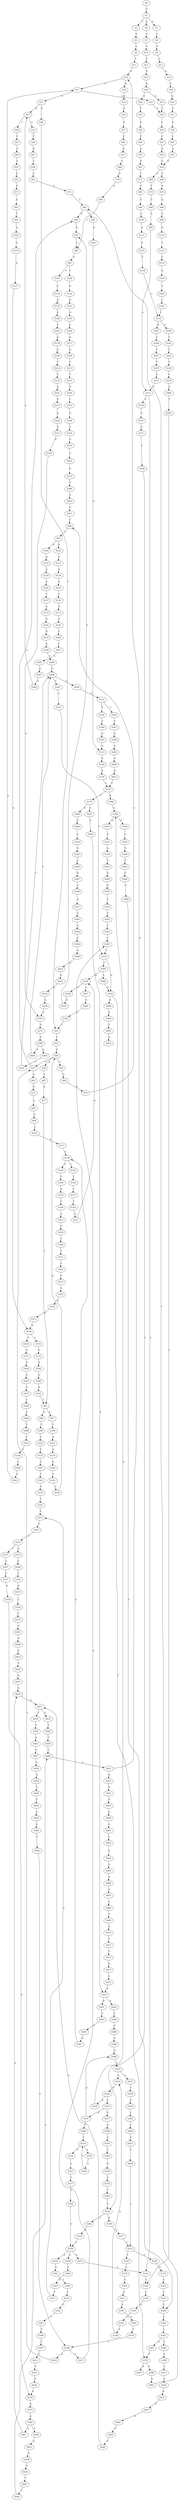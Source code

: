 strict digraph  {
	S0 -> S1 [ label = G ];
	S1 -> S2 [ label = T ];
	S1 -> S3 [ label = G ];
	S1 -> S4 [ label = C ];
	S2 -> S5 [ label = C ];
	S3 -> S6 [ label = C ];
	S4 -> S7 [ label = A ];
	S5 -> S8 [ label = C ];
	S6 -> S9 [ label = T ];
	S7 -> S10 [ label = C ];
	S8 -> S11 [ label = C ];
	S9 -> S12 [ label = C ];
	S10 -> S13 [ label = C ];
	S11 -> S14 [ label = G ];
	S12 -> S15 [ label = A ];
	S13 -> S16 [ label = G ];
	S14 -> S17 [ label = A ];
	S14 -> S18 [ label = G ];
	S15 -> S19 [ label = C ];
	S16 -> S20 [ label = A ];
	S17 -> S21 [ label = A ];
	S17 -> S22 [ label = G ];
	S18 -> S23 [ label = A ];
	S19 -> S24 [ label = G ];
	S20 -> S25 [ label = G ];
	S20 -> S26 [ label = A ];
	S21 -> S27 [ label = A ];
	S21 -> S28 [ label = G ];
	S22 -> S29 [ label = T ];
	S23 -> S30 [ label = G ];
	S24 -> S31 [ label = T ];
	S25 -> S29 [ label = T ];
	S26 -> S32 [ label = T ];
	S27 -> S33 [ label = G ];
	S27 -> S34 [ label = C ];
	S28 -> S35 [ label = T ];
	S29 -> S36 [ label = C ];
	S30 -> S37 [ label = G ];
	S31 -> S38 [ label = C ];
	S32 -> S39 [ label = G ];
	S33 -> S40 [ label = T ];
	S34 -> S41 [ label = C ];
	S35 -> S42 [ label = C ];
	S36 -> S43 [ label = C ];
	S37 -> S44 [ label = C ];
	S38 -> S45 [ label = C ];
	S39 -> S46 [ label = T ];
	S40 -> S47 [ label = G ];
	S41 -> S48 [ label = C ];
	S42 -> S49 [ label = G ];
	S43 -> S50 [ label = A ];
	S44 -> S51 [ label = G ];
	S45 -> S52 [ label = A ];
	S46 -> S53 [ label = A ];
	S47 -> S54 [ label = T ];
	S48 -> S55 [ label = C ];
	S49 -> S56 [ label = C ];
	S49 -> S57 [ label = T ];
	S49 -> S58 [ label = A ];
	S50 -> S59 [ label = G ];
	S51 -> S60 [ label = T ];
	S52 -> S59 [ label = G ];
	S53 -> S61 [ label = G ];
	S54 -> S62 [ label = C ];
	S55 -> S63 [ label = G ];
	S56 -> S64 [ label = G ];
	S57 -> S65 [ label = A ];
	S57 -> S66 [ label = G ];
	S58 -> S67 [ label = G ];
	S59 -> S68 [ label = T ];
	S59 -> S69 [ label = C ];
	S60 -> S70 [ label = G ];
	S61 -> S71 [ label = T ];
	S62 -> S72 [ label = G ];
	S63 -> S73 [ label = A ];
	S64 -> S74 [ label = G ];
	S65 -> S75 [ label = A ];
	S66 -> S76 [ label = G ];
	S67 -> S77 [ label = G ];
	S68 -> S78 [ label = A ];
	S69 -> S79 [ label = T ];
	S70 -> S80 [ label = G ];
	S71 -> S81 [ label = T ];
	S72 -> S82 [ label = T ];
	S73 -> S83 [ label = C ];
	S74 -> S84 [ label = C ];
	S75 -> S85 [ label = G ];
	S76 -> S86 [ label = T ];
	S77 -> S87 [ label = T ];
	S78 -> S88 [ label = G ];
	S79 -> S89 [ label = T ];
	S80 -> S86 [ label = T ];
	S81 -> S90 [ label = T ];
	S82 -> S91 [ label = C ];
	S82 -> S66 [ label = G ];
	S83 -> S92 [ label = T ];
	S84 -> S93 [ label = T ];
	S85 -> S94 [ label = A ];
	S86 -> S95 [ label = A ];
	S87 -> S96 [ label = G ];
	S87 -> S97 [ label = A ];
	S88 -> S98 [ label = G ];
	S89 -> S99 [ label = C ];
	S90 -> S100 [ label = C ];
	S91 -> S101 [ label = G ];
	S92 -> S102 [ label = A ];
	S93 -> S103 [ label = A ];
	S93 -> S104 [ label = G ];
	S94 -> S105 [ label = C ];
	S95 -> S106 [ label = T ];
	S95 -> S107 [ label = C ];
	S96 -> S108 [ label = T ];
	S97 -> S109 [ label = T ];
	S98 -> S110 [ label = G ];
	S99 -> S111 [ label = A ];
	S100 -> S112 [ label = A ];
	S101 -> S113 [ label = G ];
	S102 -> S114 [ label = G ];
	S103 -> S115 [ label = T ];
	S104 -> S116 [ label = G ];
	S105 -> S117 [ label = G ];
	S106 -> S118 [ label = G ];
	S107 -> S119 [ label = C ];
	S108 -> S120 [ label = C ];
	S109 -> S121 [ label = A ];
	S110 -> S122 [ label = T ];
	S111 -> S123 [ label = T ];
	S111 -> S124 [ label = C ];
	S112 -> S125 [ label = C ];
	S113 -> S126 [ label = A ];
	S114 -> S127 [ label = A ];
	S115 -> S128 [ label = A ];
	S116 -> S129 [ label = A ];
	S117 -> S130 [ label = G ];
	S118 -> S131 [ label = A ];
	S119 -> S132 [ label = G ];
	S120 -> S133 [ label = C ];
	S121 -> S134 [ label = A ];
	S122 -> S135 [ label = C ];
	S123 -> S136 [ label = C ];
	S124 -> S137 [ label = G ];
	S125 -> S138 [ label = T ];
	S126 -> S139 [ label = A ];
	S127 -> S140 [ label = A ];
	S128 -> S141 [ label = G ];
	S129 -> S142 [ label = A ];
	S130 -> S143 [ label = C ];
	S130 -> S144 [ label = A ];
	S131 -> S145 [ label = G ];
	S132 -> S146 [ label = G ];
	S133 -> S147 [ label = C ];
	S134 -> S148 [ label = G ];
	S135 -> S149 [ label = A ];
	S136 -> S150 [ label = C ];
	S137 -> S151 [ label = C ];
	S138 -> S152 [ label = C ];
	S139 -> S153 [ label = C ];
	S140 -> S154 [ label = T ];
	S140 -> S155 [ label = C ];
	S141 -> S156 [ label = T ];
	S142 -> S157 [ label = T ];
	S143 -> S158 [ label = T ];
	S144 -> S159 [ label = C ];
	S145 -> S160 [ label = C ];
	S146 -> S161 [ label = T ];
	S147 -> S162 [ label = T ];
	S148 -> S163 [ label = T ];
	S149 -> S164 [ label = C ];
	S150 -> S165 [ label = A ];
	S151 -> S166 [ label = C ];
	S152 -> S167 [ label = G ];
	S152 -> S168 [ label = C ];
	S153 -> S169 [ label = A ];
	S153 -> S170 [ label = T ];
	S154 -> S171 [ label = C ];
	S155 -> S172 [ label = G ];
	S156 -> S173 [ label = A ];
	S157 -> S174 [ label = G ];
	S158 -> S175 [ label = C ];
	S159 -> S176 [ label = A ];
	S160 -> S177 [ label = G ];
	S161 -> S178 [ label = G ];
	S162 -> S179 [ label = G ];
	S163 -> S180 [ label = C ];
	S164 -> S181 [ label = T ];
	S165 -> S182 [ label = G ];
	S166 -> S183 [ label = C ];
	S167 -> S184 [ label = C ];
	S168 -> S185 [ label = T ];
	S169 -> S186 [ label = G ];
	S170 -> S187 [ label = G ];
	S170 -> S188 [ label = A ];
	S171 -> S189 [ label = G ];
	S172 -> S190 [ label = A ];
	S173 -> S191 [ label = G ];
	S174 -> S192 [ label = G ];
	S175 -> S193 [ label = T ];
	S176 -> S194 [ label = C ];
	S177 -> S195 [ label = G ];
	S178 -> S196 [ label = G ];
	S179 -> S197 [ label = T ];
	S180 -> S49 [ label = G ];
	S181 -> S152 [ label = C ];
	S182 -> S198 [ label = A ];
	S183 -> S199 [ label = A ];
	S183 -> S200 [ label = T ];
	S184 -> S201 [ label = T ];
	S185 -> S202 [ label = T ];
	S186 -> S203 [ label = G ];
	S186 -> S204 [ label = C ];
	S187 -> S205 [ label = C ];
	S188 -> S206 [ label = C ];
	S189 -> S207 [ label = G ];
	S190 -> S208 [ label = G ];
	S191 -> S209 [ label = C ];
	S192 -> S210 [ label = G ];
	S193 -> S211 [ label = C ];
	S194 -> S212 [ label = A ];
	S195 -> S213 [ label = T ];
	S196 -> S214 [ label = T ];
	S197 -> S215 [ label = C ];
	S198 -> S216 [ label = A ];
	S199 -> S217 [ label = T ];
	S200 -> S218 [ label = T ];
	S201 -> S219 [ label = T ];
	S202 -> S220 [ label = T ];
	S203 -> S221 [ label = A ];
	S204 -> S222 [ label = C ];
	S205 -> S223 [ label = A ];
	S206 -> S224 [ label = A ];
	S207 -> S225 [ label = G ];
	S208 -> S226 [ label = G ];
	S209 -> S227 [ label = C ];
	S210 -> S228 [ label = G ];
	S211 -> S229 [ label = G ];
	S212 -> S230 [ label = C ];
	S213 -> S231 [ label = C ];
	S214 -> S232 [ label = T ];
	S215 -> S233 [ label = C ];
	S216 -> S234 [ label = C ];
	S217 -> S235 [ label = C ];
	S218 -> S236 [ label = C ];
	S219 -> S237 [ label = C ];
	S220 -> S238 [ label = C ];
	S221 -> S239 [ label = A ];
	S222 -> S240 [ label = G ];
	S223 -> S241 [ label = G ];
	S223 -> S242 [ label = A ];
	S224 -> S243 [ label = A ];
	S225 -> S244 [ label = T ];
	S226 -> S87 [ label = T ];
	S227 -> S245 [ label = G ];
	S228 -> S246 [ label = T ];
	S229 -> S247 [ label = A ];
	S229 -> S248 [ label = T ];
	S230 -> S249 [ label = C ];
	S231 -> S250 [ label = G ];
	S232 -> S251 [ label = A ];
	S233 -> S252 [ label = T ];
	S234 -> S253 [ label = C ];
	S234 -> S254 [ label = A ];
	S235 -> S255 [ label = T ];
	S235 -> S256 [ label = G ];
	S236 -> S257 [ label = A ];
	S236 -> S258 [ label = C ];
	S236 -> S259 [ label = G ];
	S237 -> S111 [ label = A ];
	S238 -> S260 [ label = A ];
	S239 -> S261 [ label = T ];
	S240 -> S262 [ label = T ];
	S241 -> S263 [ label = A ];
	S242 -> S264 [ label = C ];
	S243 -> S265 [ label = C ];
	S244 -> S266 [ label = A ];
	S245 -> S267 [ label = A ];
	S246 -> S268 [ label = C ];
	S247 -> S269 [ label = A ];
	S248 -> S270 [ label = G ];
	S249 -> S271 [ label = T ];
	S250 -> S272 [ label = C ];
	S251 -> S273 [ label = G ];
	S252 -> S274 [ label = A ];
	S252 -> S275 [ label = T ];
	S253 -> S276 [ label = A ];
	S253 -> S277 [ label = G ];
	S254 -> S186 [ label = G ];
	S255 -> S278 [ label = G ];
	S256 -> S279 [ label = T ];
	S257 -> S123 [ label = T ];
	S258 -> S280 [ label = T ];
	S259 -> S281 [ label = A ];
	S260 -> S282 [ label = T ];
	S261 -> S283 [ label = A ];
	S262 -> S284 [ label = C ];
	S263 -> S285 [ label = C ];
	S264 -> S286 [ label = C ];
	S265 -> S287 [ label = G ];
	S266 -> S288 [ label = T ];
	S267 -> S289 [ label = A ];
	S268 -> S290 [ label = C ];
	S268 -> S291 [ label = T ];
	S269 -> S292 [ label = G ];
	S270 -> S76 [ label = G ];
	S271 -> S293 [ label = C ];
	S272 -> S294 [ label = A ];
	S273 -> S295 [ label = A ];
	S274 -> S296 [ label = C ];
	S275 -> S297 [ label = G ];
	S276 -> S298 [ label = G ];
	S276 -> S299 [ label = C ];
	S277 -> S300 [ label = G ];
	S278 -> S301 [ label = C ];
	S279 -> S302 [ label = C ];
	S280 -> S303 [ label = G ];
	S281 -> S304 [ label = T ];
	S282 -> S136 [ label = C ];
	S283 -> S305 [ label = G ];
	S284 -> S306 [ label = C ];
	S285 -> S307 [ label = G ];
	S286 -> S308 [ label = A ];
	S287 -> S309 [ label = A ];
	S288 -> S310 [ label = C ];
	S289 -> S27 [ label = A ];
	S290 -> S311 [ label = G ];
	S291 -> S312 [ label = C ];
	S292 -> S35 [ label = T ];
	S293 -> S313 [ label = T ];
	S294 -> S314 [ label = C ];
	S295 -> S315 [ label = A ];
	S296 -> S316 [ label = T ];
	S297 -> S317 [ label = T ];
	S298 -> S318 [ label = A ];
	S299 -> S319 [ label = C ];
	S300 -> S320 [ label = A ];
	S301 -> S321 [ label = C ];
	S302 -> S322 [ label = C ];
	S303 -> S323 [ label = T ];
	S304 -> S324 [ label = C ];
	S305 -> S325 [ label = T ];
	S306 -> S326 [ label = T ];
	S307 -> S130 [ label = G ];
	S308 -> S298 [ label = G ];
	S309 -> S327 [ label = A ];
	S310 -> S328 [ label = C ];
	S311 -> S329 [ label = C ];
	S311 -> S330 [ label = T ];
	S312 -> S331 [ label = T ];
	S313 -> S332 [ label = A ];
	S314 -> S333 [ label = G ];
	S315 -> S334 [ label = G ];
	S316 -> S335 [ label = A ];
	S317 -> S336 [ label = A ];
	S318 -> S337 [ label = C ];
	S318 -> S216 [ label = A ];
	S319 -> S338 [ label = C ];
	S319 -> S339 [ label = A ];
	S320 -> S340 [ label = C ];
	S321 -> S341 [ label = A ];
	S322 -> S326 [ label = T ];
	S323 -> S215 [ label = C ];
	S324 -> S342 [ label = G ];
	S325 -> S343 [ label = C ];
	S326 -> S344 [ label = C ];
	S327 -> S345 [ label = A ];
	S328 -> S346 [ label = C ];
	S329 -> S347 [ label = C ];
	S330 -> S348 [ label = C ];
	S331 -> S349 [ label = C ];
	S331 -> S350 [ label = G ];
	S332 -> S351 [ label = G ];
	S333 -> S352 [ label = C ];
	S334 -> S353 [ label = G ];
	S335 -> S354 [ label = C ];
	S336 -> S355 [ label = G ];
	S337 -> S356 [ label = T ];
	S338 -> S357 [ label = C ];
	S339 -> S358 [ label = C ];
	S340 -> S359 [ label = G ];
	S341 -> S360 [ label = G ];
	S342 -> S361 [ label = T ];
	S343 -> S362 [ label = T ];
	S344 -> S363 [ label = T ];
	S345 -> S364 [ label = A ];
	S346 -> S365 [ label = G ];
	S347 -> S366 [ label = G ];
	S348 -> S367 [ label = G ];
	S349 -> S368 [ label = T ];
	S349 -> S229 [ label = G ];
	S350 -> S369 [ label = A ];
	S350 -> S370 [ label = T ];
	S351 -> S371 [ label = A ];
	S352 -> S372 [ label = G ];
	S353 -> S373 [ label = G ];
	S354 -> S374 [ label = C ];
	S355 -> S375 [ label = G ];
	S356 -> S376 [ label = C ];
	S357 -> S377 [ label = T ];
	S358 -> S319 [ label = C ];
	S359 -> S378 [ label = C ];
	S360 -> S379 [ label = T ];
	S361 -> S380 [ label = T ];
	S362 -> S381 [ label = C ];
	S363 -> S382 [ label = T ];
	S363 -> S383 [ label = G ];
	S364 -> S384 [ label = C ];
	S365 -> S17 [ label = A ];
	S366 -> S385 [ label = G ];
	S367 -> S113 [ label = G ];
	S368 -> S350 [ label = G ];
	S369 -> S386 [ label = G ];
	S370 -> S387 [ label = A ];
	S370 -> S388 [ label = C ];
	S371 -> S140 [ label = A ];
	S372 -> S389 [ label = C ];
	S373 -> S390 [ label = G ];
	S374 -> S391 [ label = A ];
	S375 -> S392 [ label = A ];
	S376 -> S393 [ label = C ];
	S377 -> S394 [ label = T ];
	S378 -> S395 [ label = C ];
	S379 -> S396 [ label = C ];
	S380 -> S397 [ label = T ];
	S381 -> S331 [ label = T ];
	S382 -> S398 [ label = C ];
	S383 -> S370 [ label = T ];
	S384 -> S399 [ label = A ];
	S385 -> S400 [ label = A ];
	S386 -> S401 [ label = T ];
	S388 -> S402 [ label = G ];
	S389 -> S403 [ label = G ];
	S390 -> S404 [ label = T ];
	S390 -> S405 [ label = G ];
	S391 -> S406 [ label = G ];
	S392 -> S407 [ label = G ];
	S392 -> S408 [ label = A ];
	S393 -> S409 [ label = C ];
	S394 -> S236 [ label = C ];
	S395 -> S183 [ label = C ];
	S396 -> S410 [ label = G ];
	S396 -> S411 [ label = T ];
	S397 -> S412 [ label = G ];
	S398 -> S413 [ label = T ];
	S399 -> S414 [ label = G ];
	S400 -> S415 [ label = A ];
	S401 -> S416 [ label = A ];
	S402 -> S82 [ label = T ];
	S403 -> S417 [ label = G ];
	S404 -> S268 [ label = C ];
	S405 -> S418 [ label = T ];
	S406 -> S419 [ label = G ];
	S407 -> S420 [ label = A ];
	S408 -> S421 [ label = A ];
	S409 -> S422 [ label = A ];
	S410 -> S57 [ label = T ];
	S411 -> S381 [ label = C ];
	S412 -> S423 [ label = T ];
	S413 -> S424 [ label = C ];
	S414 -> S425 [ label = A ];
	S415 -> S153 [ label = C ];
	S417 -> S84 [ label = C ];
	S418 -> S268 [ label = C ];
	S419 -> S426 [ label = A ];
	S420 -> S427 [ label = G ];
	S421 -> S428 [ label = G ];
	S422 -> S429 [ label = T ];
	S423 -> S430 [ label = A ];
	S424 -> S431 [ label = G ];
	S425 -> S432 [ label = A ];
	S426 -> S433 [ label = G ];
	S427 -> S434 [ label = T ];
	S427 -> S435 [ label = G ];
	S428 -> S436 [ label = G ];
	S429 -> S235 [ label = C ];
	S430 -> S355 [ label = G ];
	S431 -> S437 [ label = G ];
	S432 -> S438 [ label = G ];
	S433 -> S420 [ label = A ];
	S434 -> S439 [ label = C ];
	S435 -> S440 [ label = T ];
	S436 -> S441 [ label = T ];
	S437 -> S442 [ label = A ];
	S438 -> S353 [ label = G ];
	S439 -> S443 [ label = A ];
	S440 -> S444 [ label = C ];
	S441 -> S445 [ label = C ];
	S442 -> S446 [ label = G ];
	S443 -> S447 [ label = G ];
	S444 -> S448 [ label = C ];
	S445 -> S448 [ label = C ];
	S446 -> S449 [ label = A ];
	S447 -> S450 [ label = G ];
	S448 -> S451 [ label = C ];
	S449 -> S427 [ label = G ];
	S450 -> S452 [ label = A ];
	S451 -> S453 [ label = A ];
	S451 -> S14 [ label = G ];
	S452 -> S454 [ label = C ];
	S453 -> S455 [ label = G ];
	S454 -> S456 [ label = C ];
	S455 -> S457 [ label = A ];
	S456 -> S458 [ label = A ];
	S457 -> S459 [ label = G ];
	S458 -> S460 [ label = G ];
	S459 -> S461 [ label = C ];
	S460 -> S462 [ label = T ];
	S461 -> S463 [ label = C ];
	S462 -> S396 [ label = C ];
	S463 -> S464 [ label = A ];
	S464 -> S465 [ label = C ];
	S465 -> S466 [ label = G ];
	S466 -> S467 [ label = G ];
	S467 -> S468 [ label = T ];
	S468 -> S469 [ label = T ];
	S469 -> S470 [ label = A ];
	S470 -> S471 [ label = C ];
	S471 -> S472 [ label = T ];
	S472 -> S473 [ label = G ];
	S473 -> S474 [ label = C ];
	S474 -> S223 [ label = A ];
}
